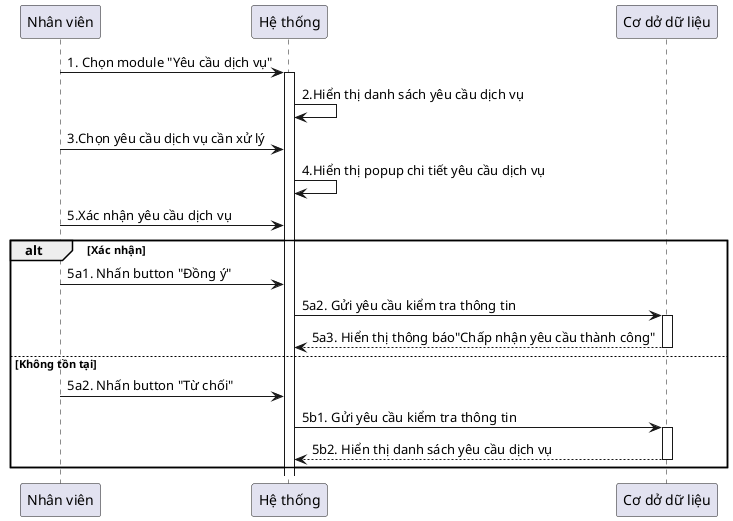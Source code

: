@startuml

participant "Nhân viên"

participant "Hệ thống" as System
participant "Cơ dở dữ liệu" as CSDL


"Nhân viên" -> System: 1. Chọn module "Yêu cầu dịch vụ"
activate System
System -> System: 2.Hiển thị danh sách yêu cầu dịch vụ
"Nhân viên" -> System: 3.Chọn yêu cầu dịch vụ cần xử lý
System -> System: 4.Hiển thị popup chi tiết yêu cầu dịch vụ
"Nhân viên" -> System: 5.Xác nhận yêu cầu dịch vụ
alt Xác nhận

   "Nhân viên" -> System: 5a1. Nhấn button "Đồng ý"
   System -> CSDL: 5a2. Gửi yêu cầu kiểm tra thông tin
       activate CSDL
CSDL --> System: 5a3. Hiển thị thông báo"Chấp nhận yêu cầu thành công"

        deactivate CSDL
else Không tồn tại  
    "Nhân viên" -> System: 5a2. Nhấn button "Từ chối"
    System -> CSDL: 5b1. Gửi yêu cầu kiểm tra thông tin
     activate CSDL
    CSDL--> System: 5b2. Hiển thị danh sách yêu cầu dịch vụ 
         deactivate CSDL
end

@enduml
